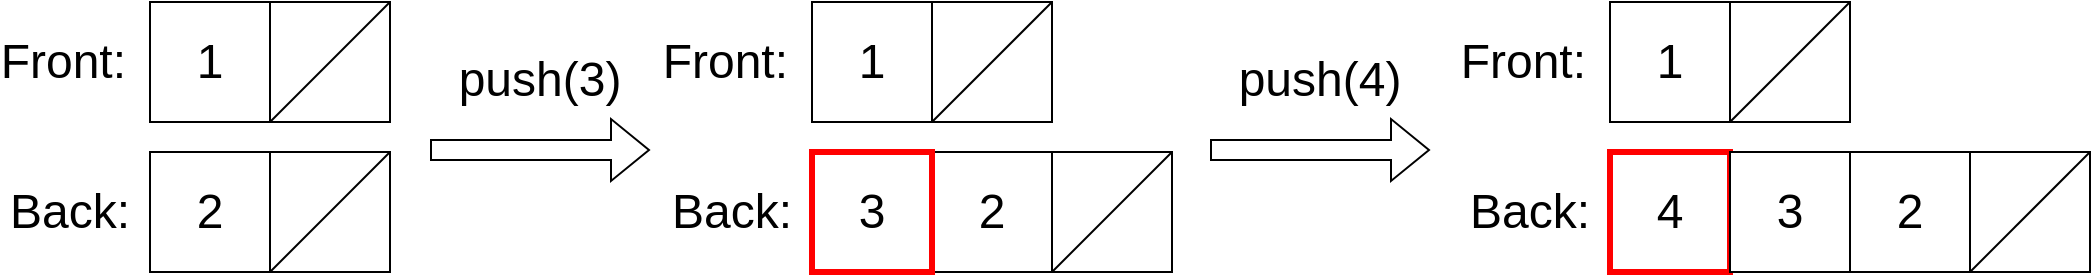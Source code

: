 <mxfile version="22.1.2" type="device">
  <diagram name="第 1 页" id="KemlZvxES-pmjvx99MJy">
    <mxGraphModel dx="199" dy="658" grid="1" gridSize="10" guides="1" tooltips="1" connect="1" arrows="1" fold="1" page="1" pageScale="1" pageWidth="827" pageHeight="1169" math="0" shadow="0">
      <root>
        <mxCell id="0" />
        <mxCell id="1" parent="0" />
        <mxCell id="MlOCYBxQjXrcOC7JeDMh-20" value="Nil" style="rounded=0;whiteSpace=wrap;html=1;fontSize=24;" parent="1" vertex="1">
          <mxGeometry x="1040" y="90" width="60" height="60" as="geometry" />
        </mxCell>
        <mxCell id="MlOCYBxQjXrcOC7JeDMh-21" value="Front:&amp;nbsp;" style="text;html=1;strokeColor=none;fillColor=none;align=center;verticalAlign=middle;whiteSpace=wrap;rounded=0;fontSize=24;" parent="1" vertex="1">
          <mxGeometry x="910" y="105" width="60" height="30" as="geometry" />
        </mxCell>
        <mxCell id="MlOCYBxQjXrcOC7JeDMh-22" value="Back:" style="text;html=1;strokeColor=none;fillColor=none;align=center;verticalAlign=middle;whiteSpace=wrap;rounded=0;fontSize=24;" parent="1" vertex="1">
          <mxGeometry x="910" y="180" width="60" height="30" as="geometry" />
        </mxCell>
        <mxCell id="MlOCYBxQjXrcOC7JeDMh-23" value="Nil" style="rounded=0;whiteSpace=wrap;html=1;fontSize=24;" parent="1" vertex="1">
          <mxGeometry x="1040" y="165" width="60" height="60" as="geometry" />
        </mxCell>
        <mxCell id="MlOCYBxQjXrcOC7JeDMh-24" value="1" style="rounded=0;whiteSpace=wrap;html=1;fontSize=24;" parent="1" vertex="1">
          <mxGeometry x="980" y="90" width="60" height="60" as="geometry" />
        </mxCell>
        <mxCell id="MlOCYBxQjXrcOC7JeDMh-25" value="2" style="rounded=0;whiteSpace=wrap;html=1;fontSize=24;strokeColor=#000000;strokeWidth=1;" parent="1" vertex="1">
          <mxGeometry x="980" y="165" width="60" height="60" as="geometry" />
        </mxCell>
        <mxCell id="MlOCYBxQjXrcOC7JeDMh-26" value="" style="shape=flexArrow;endArrow=classic;html=1;rounded=0;" parent="1" edge="1">
          <mxGeometry width="50" height="50" relative="1" as="geometry">
            <mxPoint x="1120" y="164" as="sourcePoint" />
            <mxPoint x="1230" y="164" as="targetPoint" />
          </mxGeometry>
        </mxCell>
        <mxCell id="MlOCYBxQjXrcOC7JeDMh-27" value="&lt;font style=&quot;font-size: 24px;&quot;&gt;push(3)&lt;/font&gt;" style="text;html=1;strokeColor=none;fillColor=none;align=center;verticalAlign=middle;whiteSpace=wrap;rounded=0;" parent="1" vertex="1">
          <mxGeometry x="1130" y="114" width="90" height="30" as="geometry" />
        </mxCell>
        <mxCell id="MlOCYBxQjXrcOC7JeDMh-28" value="Nil" style="rounded=0;whiteSpace=wrap;html=1;fontSize=24;" parent="1" vertex="1">
          <mxGeometry x="1371" y="90" width="60" height="60" as="geometry" />
        </mxCell>
        <mxCell id="MlOCYBxQjXrcOC7JeDMh-29" value="Front:&amp;nbsp;" style="text;html=1;strokeColor=none;fillColor=none;align=center;verticalAlign=middle;whiteSpace=wrap;rounded=0;fontSize=24;" parent="1" vertex="1">
          <mxGeometry x="1241" y="105" width="60" height="30" as="geometry" />
        </mxCell>
        <mxCell id="MlOCYBxQjXrcOC7JeDMh-30" value="Back:" style="text;html=1;strokeColor=none;fillColor=none;align=center;verticalAlign=middle;whiteSpace=wrap;rounded=0;fontSize=24;" parent="1" vertex="1">
          <mxGeometry x="1241" y="180" width="60" height="30" as="geometry" />
        </mxCell>
        <mxCell id="MlOCYBxQjXrcOC7JeDMh-31" value="Nil" style="rounded=0;whiteSpace=wrap;html=1;fontSize=24;" parent="1" vertex="1">
          <mxGeometry x="1431" y="165" width="60" height="60" as="geometry" />
        </mxCell>
        <mxCell id="MlOCYBxQjXrcOC7JeDMh-32" value="1" style="rounded=0;whiteSpace=wrap;html=1;fontSize=24;" parent="1" vertex="1">
          <mxGeometry x="1311" y="90" width="60" height="60" as="geometry" />
        </mxCell>
        <mxCell id="MlOCYBxQjXrcOC7JeDMh-33" value="2" style="rounded=0;whiteSpace=wrap;html=1;fontSize=24;strokeColor=#000000;strokeWidth=1;" parent="1" vertex="1">
          <mxGeometry x="1371" y="165" width="60" height="60" as="geometry" />
        </mxCell>
        <mxCell id="MlOCYBxQjXrcOC7JeDMh-34" value="3" style="rounded=0;whiteSpace=wrap;html=1;fontSize=24;strokeColor=#FF0000;strokeWidth=3;" parent="1" vertex="1">
          <mxGeometry x="1311" y="165" width="60" height="60" as="geometry" />
        </mxCell>
        <mxCell id="MlOCYBxQjXrcOC7JeDMh-35" value="" style="shape=flexArrow;endArrow=classic;html=1;rounded=0;" parent="1" edge="1">
          <mxGeometry width="50" height="50" relative="1" as="geometry">
            <mxPoint x="1510" y="164" as="sourcePoint" />
            <mxPoint x="1620" y="164" as="targetPoint" />
          </mxGeometry>
        </mxCell>
        <mxCell id="MlOCYBxQjXrcOC7JeDMh-36" value="&lt;font style=&quot;font-size: 24px;&quot;&gt;push(4)&lt;/font&gt;" style="text;html=1;strokeColor=none;fillColor=none;align=center;verticalAlign=middle;whiteSpace=wrap;rounded=0;" parent="1" vertex="1">
          <mxGeometry x="1520" y="114" width="90" height="30" as="geometry" />
        </mxCell>
        <mxCell id="MlOCYBxQjXrcOC7JeDMh-37" value="Nil" style="rounded=0;whiteSpace=wrap;html=1;fontSize=24;" parent="1" vertex="1">
          <mxGeometry x="1770" y="90" width="60" height="60" as="geometry" />
        </mxCell>
        <mxCell id="MlOCYBxQjXrcOC7JeDMh-38" value="Front:&amp;nbsp;" style="text;html=1;strokeColor=none;fillColor=none;align=center;verticalAlign=middle;whiteSpace=wrap;rounded=0;fontSize=24;" parent="1" vertex="1">
          <mxGeometry x="1640" y="105" width="60" height="30" as="geometry" />
        </mxCell>
        <mxCell id="MlOCYBxQjXrcOC7JeDMh-39" value="Back:" style="text;html=1;strokeColor=none;fillColor=none;align=center;verticalAlign=middle;whiteSpace=wrap;rounded=0;fontSize=24;" parent="1" vertex="1">
          <mxGeometry x="1640" y="180" width="60" height="30" as="geometry" />
        </mxCell>
        <mxCell id="MlOCYBxQjXrcOC7JeDMh-40" value="Nil" style="rounded=0;whiteSpace=wrap;html=1;fontSize=24;" parent="1" vertex="1">
          <mxGeometry x="1890" y="165" width="60" height="60" as="geometry" />
        </mxCell>
        <mxCell id="MlOCYBxQjXrcOC7JeDMh-41" value="1" style="rounded=0;whiteSpace=wrap;html=1;fontSize=24;" parent="1" vertex="1">
          <mxGeometry x="1710" y="90" width="60" height="60" as="geometry" />
        </mxCell>
        <mxCell id="MlOCYBxQjXrcOC7JeDMh-42" value="2" style="rounded=0;whiteSpace=wrap;html=1;fontSize=24;strokeColor=#000000;strokeWidth=1;" parent="1" vertex="1">
          <mxGeometry x="1830" y="165" width="60" height="60" as="geometry" />
        </mxCell>
        <mxCell id="MlOCYBxQjXrcOC7JeDMh-43" value="4" style="rounded=0;whiteSpace=wrap;html=1;fontSize=24;strokeColor=#FF0000;strokeWidth=3;" parent="1" vertex="1">
          <mxGeometry x="1710" y="165" width="60" height="60" as="geometry" />
        </mxCell>
        <mxCell id="MlOCYBxQjXrcOC7JeDMh-46" value="3" style="rounded=0;whiteSpace=wrap;html=1;fontSize=24;strokeColor=#000000;strokeWidth=1;" parent="1" vertex="1">
          <mxGeometry x="1770" y="165" width="60" height="60" as="geometry" />
        </mxCell>
        <mxCell id="TFK_jzNgdmk0VvyLswP--1" value="" style="group" vertex="1" connectable="0" parent="1">
          <mxGeometry x="1040" y="90" width="60" height="60" as="geometry" />
        </mxCell>
        <mxCell id="TFK_jzNgdmk0VvyLswP--2" value="" style="rounded=0;whiteSpace=wrap;html=1;fontSize=24;" vertex="1" parent="TFK_jzNgdmk0VvyLswP--1">
          <mxGeometry width="60" height="60" as="geometry" />
        </mxCell>
        <mxCell id="TFK_jzNgdmk0VvyLswP--3" value="" style="endArrow=none;html=1;rounded=0;entryX=1;entryY=0;entryDx=0;entryDy=0;exitX=0;exitY=1;exitDx=0;exitDy=0;" edge="1" parent="TFK_jzNgdmk0VvyLswP--1" source="TFK_jzNgdmk0VvyLswP--2" target="TFK_jzNgdmk0VvyLswP--2">
          <mxGeometry width="50" height="50" relative="1" as="geometry">
            <mxPoint y="60" as="sourcePoint" />
            <mxPoint x="50" y="10" as="targetPoint" />
          </mxGeometry>
        </mxCell>
        <mxCell id="TFK_jzNgdmk0VvyLswP--4" value="" style="group" vertex="1" connectable="0" parent="1">
          <mxGeometry x="1040" y="165" width="60" height="60" as="geometry" />
        </mxCell>
        <mxCell id="TFK_jzNgdmk0VvyLswP--5" value="" style="rounded=0;whiteSpace=wrap;html=1;fontSize=24;" vertex="1" parent="TFK_jzNgdmk0VvyLswP--4">
          <mxGeometry width="60" height="60" as="geometry" />
        </mxCell>
        <mxCell id="TFK_jzNgdmk0VvyLswP--6" value="" style="endArrow=none;html=1;rounded=0;entryX=1;entryY=0;entryDx=0;entryDy=0;exitX=0;exitY=1;exitDx=0;exitDy=0;" edge="1" parent="TFK_jzNgdmk0VvyLswP--4" source="TFK_jzNgdmk0VvyLswP--5" target="TFK_jzNgdmk0VvyLswP--5">
          <mxGeometry width="50" height="50" relative="1" as="geometry">
            <mxPoint y="60" as="sourcePoint" />
            <mxPoint x="50" y="10" as="targetPoint" />
          </mxGeometry>
        </mxCell>
        <mxCell id="TFK_jzNgdmk0VvyLswP--7" value="" style="group" vertex="1" connectable="0" parent="1">
          <mxGeometry x="1431" y="165" width="60" height="60" as="geometry" />
        </mxCell>
        <mxCell id="TFK_jzNgdmk0VvyLswP--8" value="" style="rounded=0;whiteSpace=wrap;html=1;fontSize=24;" vertex="1" parent="TFK_jzNgdmk0VvyLswP--7">
          <mxGeometry width="60" height="60" as="geometry" />
        </mxCell>
        <mxCell id="TFK_jzNgdmk0VvyLswP--9" value="" style="endArrow=none;html=1;rounded=0;entryX=1;entryY=0;entryDx=0;entryDy=0;exitX=0;exitY=1;exitDx=0;exitDy=0;" edge="1" parent="TFK_jzNgdmk0VvyLswP--7" source="TFK_jzNgdmk0VvyLswP--8" target="TFK_jzNgdmk0VvyLswP--8">
          <mxGeometry width="50" height="50" relative="1" as="geometry">
            <mxPoint y="60" as="sourcePoint" />
            <mxPoint x="50" y="10" as="targetPoint" />
          </mxGeometry>
        </mxCell>
        <mxCell id="TFK_jzNgdmk0VvyLswP--10" value="" style="group" vertex="1" connectable="0" parent="1">
          <mxGeometry x="1371" y="90" width="60" height="60" as="geometry" />
        </mxCell>
        <mxCell id="TFK_jzNgdmk0VvyLswP--11" value="" style="rounded=0;whiteSpace=wrap;html=1;fontSize=24;" vertex="1" parent="TFK_jzNgdmk0VvyLswP--10">
          <mxGeometry width="60" height="60" as="geometry" />
        </mxCell>
        <mxCell id="TFK_jzNgdmk0VvyLswP--12" value="" style="endArrow=none;html=1;rounded=0;entryX=1;entryY=0;entryDx=0;entryDy=0;exitX=0;exitY=1;exitDx=0;exitDy=0;" edge="1" parent="TFK_jzNgdmk0VvyLswP--10" source="TFK_jzNgdmk0VvyLswP--11" target="TFK_jzNgdmk0VvyLswP--11">
          <mxGeometry width="50" height="50" relative="1" as="geometry">
            <mxPoint y="60" as="sourcePoint" />
            <mxPoint x="50" y="10" as="targetPoint" />
          </mxGeometry>
        </mxCell>
        <mxCell id="TFK_jzNgdmk0VvyLswP--13" value="" style="group" vertex="1" connectable="0" parent="1">
          <mxGeometry x="1770" y="90" width="60" height="60" as="geometry" />
        </mxCell>
        <mxCell id="TFK_jzNgdmk0VvyLswP--14" value="" style="rounded=0;whiteSpace=wrap;html=1;fontSize=24;" vertex="1" parent="TFK_jzNgdmk0VvyLswP--13">
          <mxGeometry width="60" height="60" as="geometry" />
        </mxCell>
        <mxCell id="TFK_jzNgdmk0VvyLswP--15" value="" style="endArrow=none;html=1;rounded=0;entryX=1;entryY=0;entryDx=0;entryDy=0;exitX=0;exitY=1;exitDx=0;exitDy=0;" edge="1" parent="TFK_jzNgdmk0VvyLswP--13" source="TFK_jzNgdmk0VvyLswP--14" target="TFK_jzNgdmk0VvyLswP--14">
          <mxGeometry width="50" height="50" relative="1" as="geometry">
            <mxPoint y="60" as="sourcePoint" />
            <mxPoint x="50" y="10" as="targetPoint" />
          </mxGeometry>
        </mxCell>
        <mxCell id="TFK_jzNgdmk0VvyLswP--16" value="" style="group" vertex="1" connectable="0" parent="1">
          <mxGeometry x="1890" y="165" width="60" height="60" as="geometry" />
        </mxCell>
        <mxCell id="TFK_jzNgdmk0VvyLswP--17" value="" style="rounded=0;whiteSpace=wrap;html=1;fontSize=24;" vertex="1" parent="TFK_jzNgdmk0VvyLswP--16">
          <mxGeometry width="60" height="60" as="geometry" />
        </mxCell>
        <mxCell id="TFK_jzNgdmk0VvyLswP--18" value="" style="endArrow=none;html=1;rounded=0;entryX=1;entryY=0;entryDx=0;entryDy=0;exitX=0;exitY=1;exitDx=0;exitDy=0;" edge="1" parent="TFK_jzNgdmk0VvyLswP--16" source="TFK_jzNgdmk0VvyLswP--17" target="TFK_jzNgdmk0VvyLswP--17">
          <mxGeometry width="50" height="50" relative="1" as="geometry">
            <mxPoint y="60" as="sourcePoint" />
            <mxPoint x="50" y="10" as="targetPoint" />
          </mxGeometry>
        </mxCell>
      </root>
    </mxGraphModel>
  </diagram>
</mxfile>
